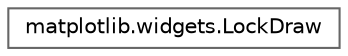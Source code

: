digraph "Graphical Class Hierarchy"
{
 // LATEX_PDF_SIZE
  bgcolor="transparent";
  edge [fontname=Helvetica,fontsize=10,labelfontname=Helvetica,labelfontsize=10];
  node [fontname=Helvetica,fontsize=10,shape=box,height=0.2,width=0.4];
  rankdir="LR";
  Node0 [id="Node000000",label="matplotlib.widgets.LockDraw",height=0.2,width=0.4,color="grey40", fillcolor="white", style="filled",URL="$d1/de0/classmatplotlib_1_1widgets_1_1LockDraw.html",tooltip=" "];
}
